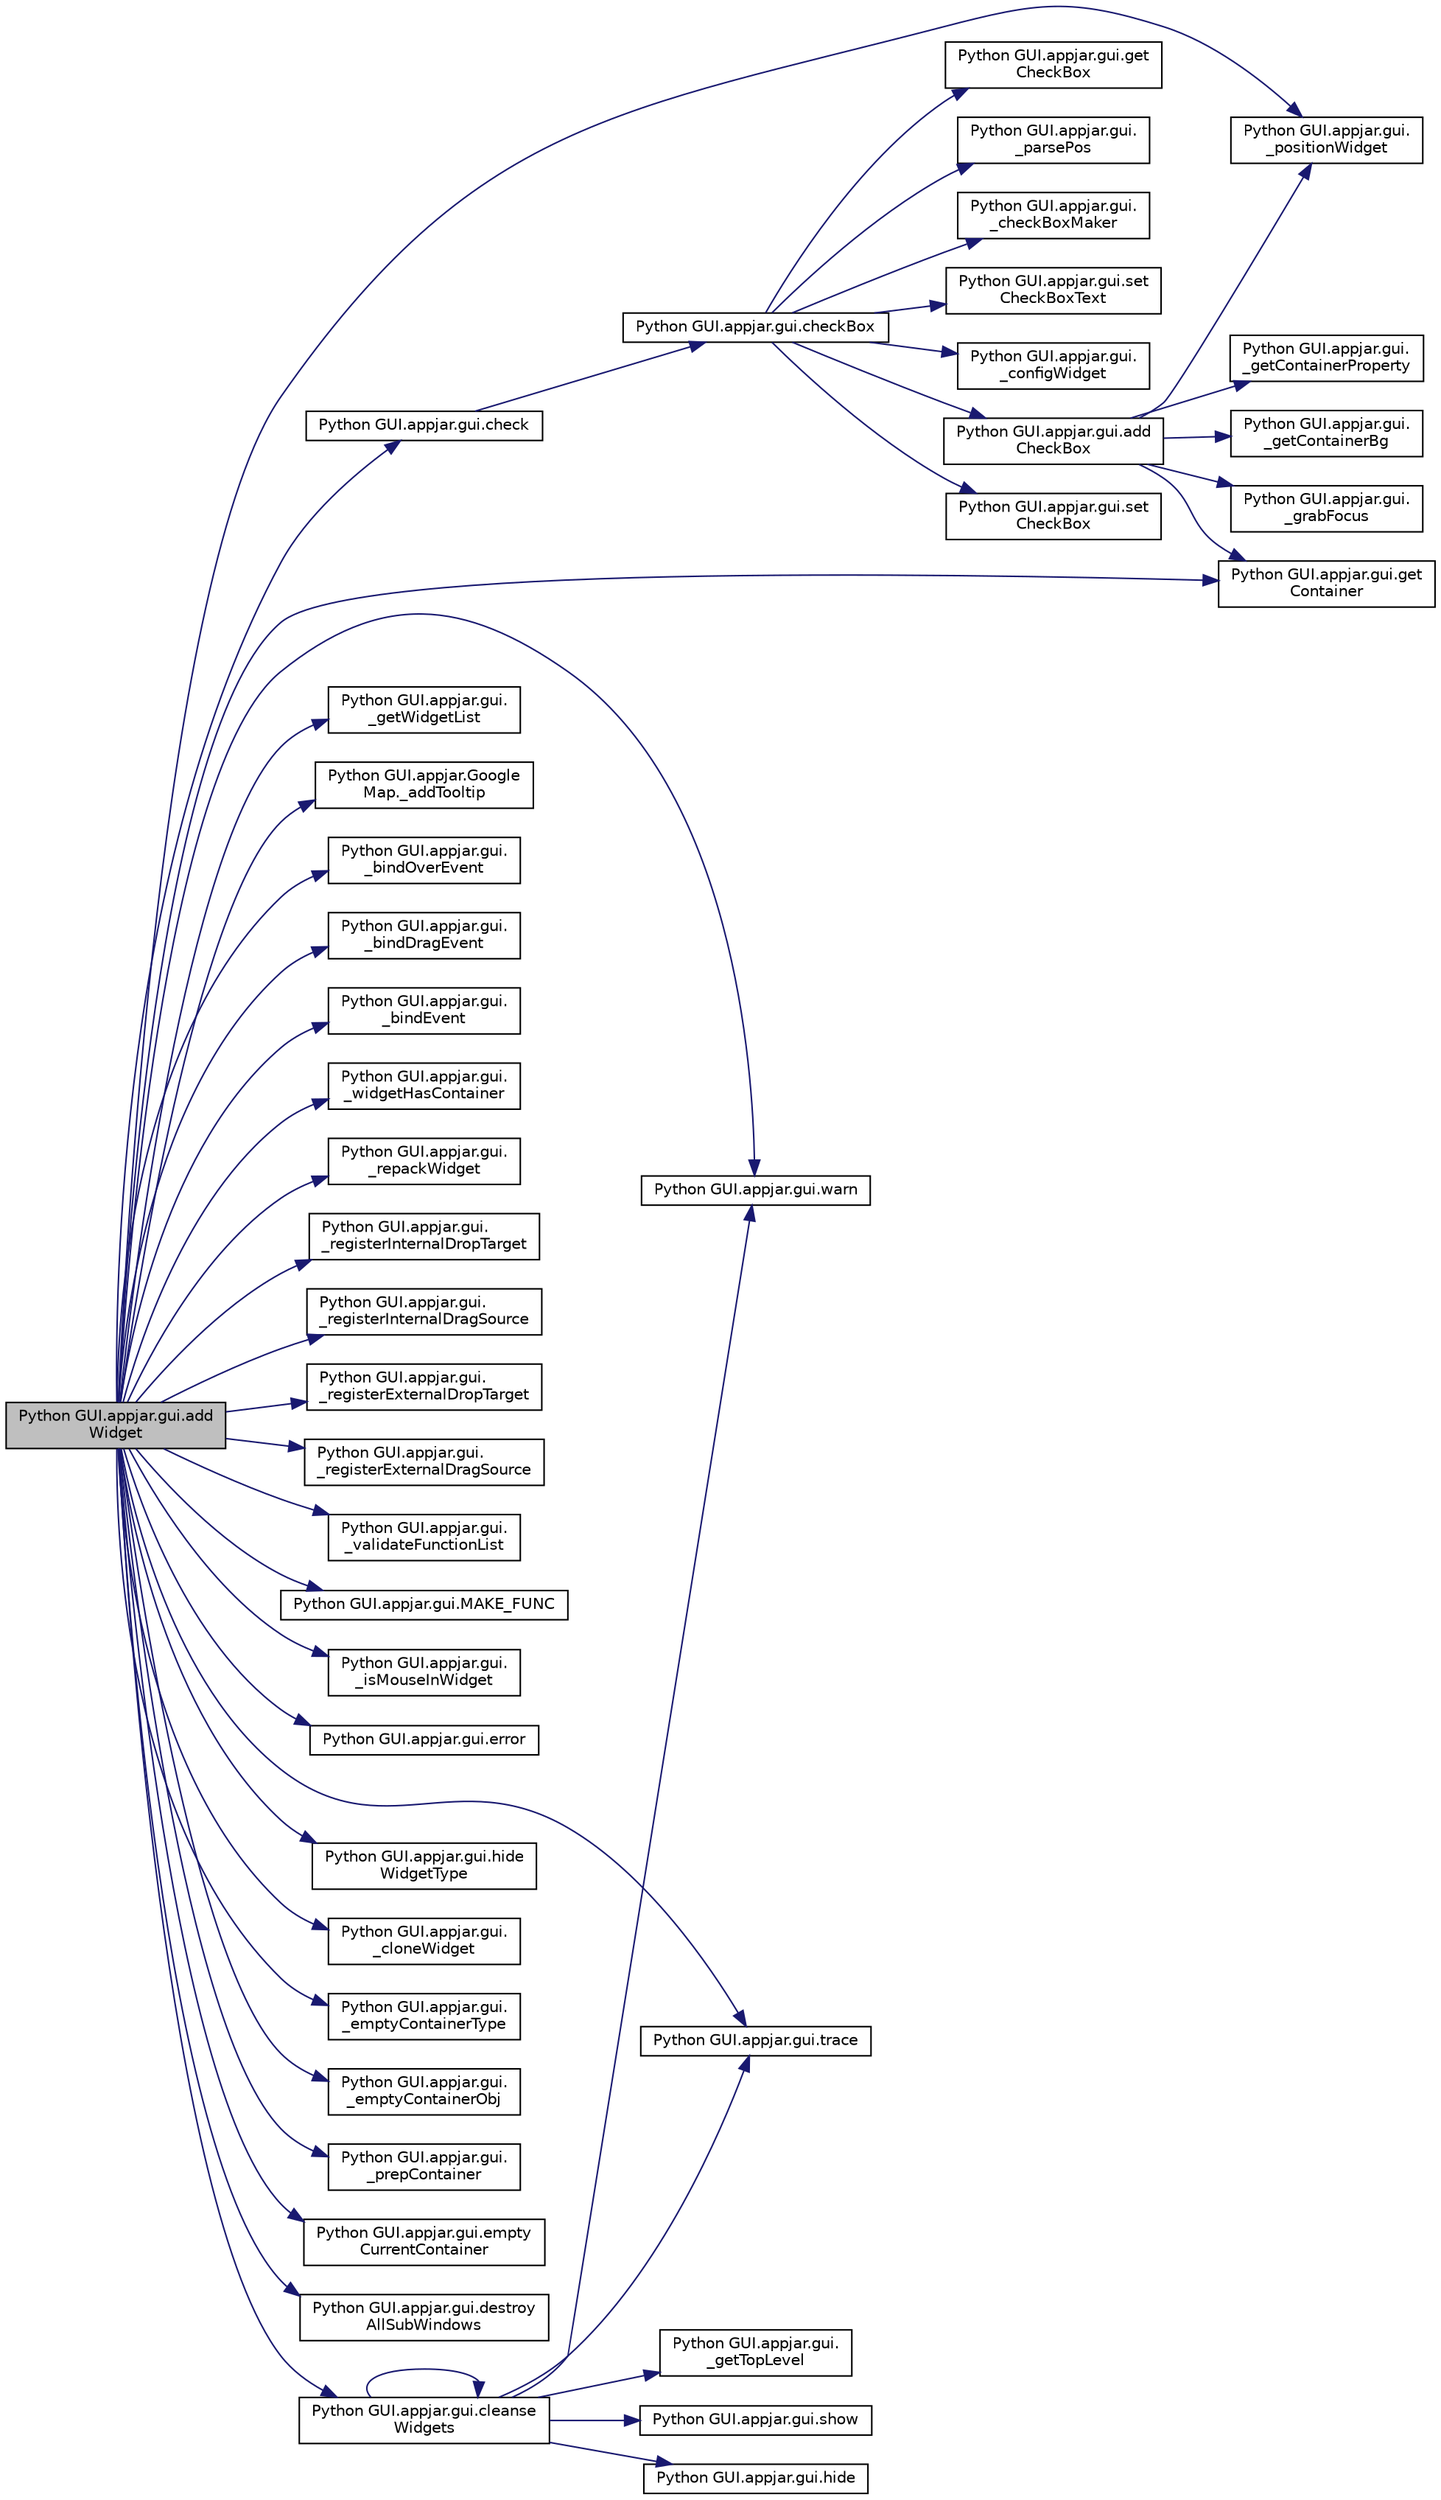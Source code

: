 digraph "Python GUI.appjar.gui.addWidget"
{
  edge [fontname="Helvetica",fontsize="10",labelfontname="Helvetica",labelfontsize="10"];
  node [fontname="Helvetica",fontsize="10",shape=record];
  rankdir="LR";
  Node778 [label="Python GUI.appjar.gui.add\lWidget",height=0.2,width=0.4,color="black", fillcolor="grey75", style="filled", fontcolor="black"];
  Node778 -> Node779 [color="midnightblue",fontsize="10",style="solid",fontname="Helvetica"];
  Node779 [label="Python GUI.appjar.gui.\l_positionWidget",height=0.2,width=0.4,color="black", fillcolor="white", style="filled",URL="$class_python_01_g_u_i_1_1appjar_1_1gui.html#a994cf4bbd47f434233271d3d8b0eb4c6"];
  Node778 -> Node780 [color="midnightblue",fontsize="10",style="solid",fontname="Helvetica"];
  Node780 [label="Python GUI.appjar.gui.check",height=0.2,width=0.4,color="black", fillcolor="white", style="filled",URL="$class_python_01_g_u_i_1_1appjar_1_1gui.html#a43194199f09702458bf7a01b1fb6585d"];
  Node780 -> Node781 [color="midnightblue",fontsize="10",style="solid",fontname="Helvetica"];
  Node781 [label="Python GUI.appjar.gui.checkBox",height=0.2,width=0.4,color="black", fillcolor="white", style="filled",URL="$class_python_01_g_u_i_1_1appjar_1_1gui.html#a6c76a3964eb53768a4c095ee46996b01"];
  Node781 -> Node782 [color="midnightblue",fontsize="10",style="solid",fontname="Helvetica"];
  Node782 [label="Python GUI.appjar.gui.set\lCheckBox",height=0.2,width=0.4,color="black", fillcolor="white", style="filled",URL="$class_python_01_g_u_i_1_1appjar_1_1gui.html#aa4610ef752b311f0d577d0f7ce399fc6"];
  Node781 -> Node783 [color="midnightblue",fontsize="10",style="solid",fontname="Helvetica"];
  Node783 [label="Python GUI.appjar.gui.get\lCheckBox",height=0.2,width=0.4,color="black", fillcolor="white", style="filled",URL="$class_python_01_g_u_i_1_1appjar_1_1gui.html#a60e67fd19adb7ae69b8fd3edbde007a7"];
  Node781 -> Node784 [color="midnightblue",fontsize="10",style="solid",fontname="Helvetica"];
  Node784 [label="Python GUI.appjar.gui.\l_parsePos",height=0.2,width=0.4,color="black", fillcolor="white", style="filled",URL="$class_python_01_g_u_i_1_1appjar_1_1gui.html#a1151185c82adc42b922797e38132c2ca",tooltip="FUNCTIONS for labels. "];
  Node781 -> Node785 [color="midnightblue",fontsize="10",style="solid",fontname="Helvetica"];
  Node785 [label="Python GUI.appjar.gui.\l_checkBoxMaker",height=0.2,width=0.4,color="black", fillcolor="white", style="filled",URL="$class_python_01_g_u_i_1_1appjar_1_1gui.html#a924171dbe5961c80aac64f7f9fc4f69d"];
  Node781 -> Node786 [color="midnightblue",fontsize="10",style="solid",fontname="Helvetica"];
  Node786 [label="Python GUI.appjar.gui.set\lCheckBoxText",height=0.2,width=0.4,color="black", fillcolor="white", style="filled",URL="$class_python_01_g_u_i_1_1appjar_1_1gui.html#a94c1c5fc849d5da2b353f46ab76e5c39"];
  Node781 -> Node787 [color="midnightblue",fontsize="10",style="solid",fontname="Helvetica"];
  Node787 [label="Python GUI.appjar.gui.\l_configWidget",height=0.2,width=0.4,color="black", fillcolor="white", style="filled",URL="$class_python_01_g_u_i_1_1appjar_1_1gui.html#a66b018474a855b26826b0580a7c40a9e"];
  Node781 -> Node788 [color="midnightblue",fontsize="10",style="solid",fontname="Helvetica"];
  Node788 [label="Python GUI.appjar.gui.add\lCheckBox",height=0.2,width=0.4,color="black", fillcolor="white", style="filled",URL="$class_python_01_g_u_i_1_1appjar_1_1gui.html#a3ff3e39fe6eb3d563f8cfd4bd8299903"];
  Node788 -> Node789 [color="midnightblue",fontsize="10",style="solid",fontname="Helvetica"];
  Node789 [label="Python GUI.appjar.gui.get\lContainer",height=0.2,width=0.4,color="black", fillcolor="white", style="filled",URL="$class_python_01_g_u_i_1_1appjar_1_1gui.html#aa89c83e95e3952f6cc39fc23dffa15ce"];
  Node788 -> Node790 [color="midnightblue",fontsize="10",style="solid",fontname="Helvetica"];
  Node790 [label="Python GUI.appjar.gui.\l_getContainerProperty",height=0.2,width=0.4,color="black", fillcolor="white", style="filled",URL="$class_python_01_g_u_i_1_1appjar_1_1gui.html#aa0cf90816634eb9855a518e37d864ec1"];
  Node788 -> Node791 [color="midnightblue",fontsize="10",style="solid",fontname="Helvetica"];
  Node791 [label="Python GUI.appjar.gui.\l_getContainerBg",height=0.2,width=0.4,color="black", fillcolor="white", style="filled",URL="$class_python_01_g_u_i_1_1appjar_1_1gui.html#a7ca2e28f0ccf3c5e00ca64676c496afd"];
  Node788 -> Node792 [color="midnightblue",fontsize="10",style="solid",fontname="Helvetica"];
  Node792 [label="Python GUI.appjar.gui.\l_grabFocus",height=0.2,width=0.4,color="black", fillcolor="white", style="filled",URL="$class_python_01_g_u_i_1_1appjar_1_1gui.html#a1250327630c10e3a669b5e3bb8a0fc14"];
  Node788 -> Node779 [color="midnightblue",fontsize="10",style="solid",fontname="Helvetica"];
  Node778 -> Node793 [color="midnightblue",fontsize="10",style="solid",fontname="Helvetica"];
  Node793 [label="Python GUI.appjar.gui.warn",height=0.2,width=0.4,color="black", fillcolor="white", style="filled",URL="$class_python_01_g_u_i_1_1appjar_1_1gui.html#aa0a271b0b17a802e6d7b598c12bcd930"];
  Node778 -> Node794 [color="midnightblue",fontsize="10",style="solid",fontname="Helvetica"];
  Node794 [label="Python GUI.appjar.gui.\l_getWidgetList",height=0.2,width=0.4,color="black", fillcolor="white", style="filled",URL="$class_python_01_g_u_i_1_1appjar_1_1gui.html#af9d8cc752e2e59ba4cace027775b68ca"];
  Node778 -> Node795 [color="midnightblue",fontsize="10",style="solid",fontname="Helvetica"];
  Node795 [label="Python GUI.appjar.Google\lMap._addTooltip",height=0.2,width=0.4,color="black", fillcolor="white", style="filled",URL="$class_python_01_g_u_i_1_1appjar_1_1_google_map.html#ae5589a9fa147091fb92526aee0f25186"];
  Node778 -> Node796 [color="midnightblue",fontsize="10",style="solid",fontname="Helvetica"];
  Node796 [label="Python GUI.appjar.gui.\l_bindOverEvent",height=0.2,width=0.4,color="black", fillcolor="white", style="filled",URL="$class_python_01_g_u_i_1_1appjar_1_1gui.html#a8820907f07f0b0c6e88f1925fd038db4"];
  Node778 -> Node797 [color="midnightblue",fontsize="10",style="solid",fontname="Helvetica"];
  Node797 [label="Python GUI.appjar.gui.\l_bindDragEvent",height=0.2,width=0.4,color="black", fillcolor="white", style="filled",URL="$class_python_01_g_u_i_1_1appjar_1_1gui.html#a172089938ae7bb437821add3e922bf84"];
  Node778 -> Node798 [color="midnightblue",fontsize="10",style="solid",fontname="Helvetica"];
  Node798 [label="Python GUI.appjar.gui.\l_bindEvent",height=0.2,width=0.4,color="black", fillcolor="white", style="filled",URL="$class_python_01_g_u_i_1_1appjar_1_1gui.html#a92fa8e71daa7a370135bee9bab0ad7a3"];
  Node778 -> Node799 [color="midnightblue",fontsize="10",style="solid",fontname="Helvetica"];
  Node799 [label="Python GUI.appjar.gui.\l_widgetHasContainer",height=0.2,width=0.4,color="black", fillcolor="white", style="filled",URL="$class_python_01_g_u_i_1_1appjar_1_1gui.html#a9bcccda1c8f2b5cbfbb484be00efb9b5",tooltip=" FUNCTION to hide/show/remove widgets. "];
  Node778 -> Node800 [color="midnightblue",fontsize="10",style="solid",fontname="Helvetica"];
  Node800 [label="Python GUI.appjar.gui.\l_repackWidget",height=0.2,width=0.4,color="black", fillcolor="white", style="filled",URL="$class_python_01_g_u_i_1_1appjar_1_1gui.html#ae4cc426819c8b5acb836c847c680ccc6"];
  Node778 -> Node801 [color="midnightblue",fontsize="10",style="solid",fontname="Helvetica"];
  Node801 [label="Python GUI.appjar.gui.\l_registerInternalDropTarget",height=0.2,width=0.4,color="black", fillcolor="white", style="filled",URL="$class_python_01_g_u_i_1_1appjar_1_1gui.html#a3a28313c57ecfdb0a3cb7e0fcde3349e"];
  Node778 -> Node802 [color="midnightblue",fontsize="10",style="solid",fontname="Helvetica"];
  Node802 [label="Python GUI.appjar.gui.\l_registerInternalDragSource",height=0.2,width=0.4,color="black", fillcolor="white", style="filled",URL="$class_python_01_g_u_i_1_1appjar_1_1gui.html#af69499e65ad8fcbd0026a0364b98cd08"];
  Node778 -> Node803 [color="midnightblue",fontsize="10",style="solid",fontname="Helvetica"];
  Node803 [label="Python GUI.appjar.gui.\l_registerExternalDropTarget",height=0.2,width=0.4,color="black", fillcolor="white", style="filled",URL="$class_python_01_g_u_i_1_1appjar_1_1gui.html#ab15af7c063a0d0e4a028196b33e036c6"];
  Node778 -> Node804 [color="midnightblue",fontsize="10",style="solid",fontname="Helvetica"];
  Node804 [label="Python GUI.appjar.gui.\l_registerExternalDragSource",height=0.2,width=0.4,color="black", fillcolor="white", style="filled",URL="$class_python_01_g_u_i_1_1appjar_1_1gui.html#ad438d54129a794b0db883621ff894ed7",tooltip="FUNCTIONS FOR UNIVERSAL DND. "];
  Node778 -> Node805 [color="midnightblue",fontsize="10",style="solid",fontname="Helvetica"];
  Node805 [label="Python GUI.appjar.gui.\l_validateFunctionList",height=0.2,width=0.4,color="black", fillcolor="white", style="filled",URL="$class_python_01_g_u_i_1_1appjar_1_1gui.html#a9843f7c15b065d205a6fe5bf8d9cec1c"];
  Node778 -> Node806 [color="midnightblue",fontsize="10",style="solid",fontname="Helvetica"];
  Node806 [label="Python GUI.appjar.gui.MAKE_FUNC",height=0.2,width=0.4,color="black", fillcolor="white", style="filled",URL="$class_python_01_g_u_i_1_1appjar_1_1gui.html#a1d2c0d0a475441a8f9208204ef3227a6",tooltip="FUNCTION for managing commands. "];
  Node778 -> Node807 [color="midnightblue",fontsize="10",style="solid",fontname="Helvetica"];
  Node807 [label="Python GUI.appjar.gui.\l_isMouseInWidget",height=0.2,width=0.4,color="black", fillcolor="white", style="filled",URL="$class_python_01_g_u_i_1_1appjar_1_1gui.html#a49c7552ae046a0d3d2f228b091d153cf"];
  Node778 -> Node808 [color="midnightblue",fontsize="10",style="solid",fontname="Helvetica"];
  Node808 [label="Python GUI.appjar.gui.error",height=0.2,width=0.4,color="black", fillcolor="white", style="filled",URL="$class_python_01_g_u_i_1_1appjar_1_1gui.html#af22f729601dae6a052666888083813af"];
  Node778 -> Node809 [color="midnightblue",fontsize="10",style="solid",fontname="Helvetica"];
  Node809 [label="Python GUI.appjar.gui.trace",height=0.2,width=0.4,color="black", fillcolor="white", style="filled",URL="$class_python_01_g_u_i_1_1appjar_1_1gui.html#a3e03bea05351523162ba28f136f1523c"];
  Node778 -> Node810 [color="midnightblue",fontsize="10",style="solid",fontname="Helvetica"];
  Node810 [label="Python GUI.appjar.gui.hide\lWidgetType",height=0.2,width=0.4,color="black", fillcolor="white", style="filled",URL="$class_python_01_g_u_i_1_1appjar_1_1gui.html#a185d87e1bc0ec466ad86d4544c2e650c"];
  Node778 -> Node789 [color="midnightblue",fontsize="10",style="solid",fontname="Helvetica"];
  Node778 -> Node811 [color="midnightblue",fontsize="10",style="solid",fontname="Helvetica"];
  Node811 [label="Python GUI.appjar.gui.\l_cloneWidget",height=0.2,width=0.4,color="black", fillcolor="white", style="filled",URL="$class_python_01_g_u_i_1_1appjar_1_1gui.html#ae1c8089b507677e81aa0249142d4c63a"];
  Node778 -> Node812 [color="midnightblue",fontsize="10",style="solid",fontname="Helvetica"];
  Node812 [label="Python GUI.appjar.gui.\l_emptyContainerType",height=0.2,width=0.4,color="black", fillcolor="white", style="filled",URL="$class_python_01_g_u_i_1_1appjar_1_1gui.html#a0f28648f1ebca926a63a002c551c2bb3"];
  Node778 -> Node813 [color="midnightblue",fontsize="10",style="solid",fontname="Helvetica"];
  Node813 [label="Python GUI.appjar.gui.\l_emptyContainerObj",height=0.2,width=0.4,color="black", fillcolor="white", style="filled",URL="$class_python_01_g_u_i_1_1appjar_1_1gui.html#a5478a51b7932d6e8579575d962688316"];
  Node778 -> Node814 [color="midnightblue",fontsize="10",style="solid",fontname="Helvetica"];
  Node814 [label="Python GUI.appjar.gui.\l_prepContainer",height=0.2,width=0.4,color="black", fillcolor="white", style="filled",URL="$class_python_01_g_u_i_1_1appjar_1_1gui.html#a8ae44d0d2ee3da534209d6f73bc2f13f",tooltip="FUNCTION to manage containers. "];
  Node778 -> Node815 [color="midnightblue",fontsize="10",style="solid",fontname="Helvetica"];
  Node815 [label="Python GUI.appjar.gui.empty\lCurrentContainer",height=0.2,width=0.4,color="black", fillcolor="white", style="filled",URL="$class_python_01_g_u_i_1_1appjar_1_1gui.html#a349ee206b43493b008e83422e02e1c1d"];
  Node778 -> Node816 [color="midnightblue",fontsize="10",style="solid",fontname="Helvetica"];
  Node816 [label="Python GUI.appjar.gui.destroy\lAllSubWindows",height=0.2,width=0.4,color="black", fillcolor="white", style="filled",URL="$class_python_01_g_u_i_1_1appjar_1_1gui.html#a7497ddb5f446fd24162fb62c47398a58"];
  Node778 -> Node817 [color="midnightblue",fontsize="10",style="solid",fontname="Helvetica"];
  Node817 [label="Python GUI.appjar.gui.cleanse\lWidgets",height=0.2,width=0.4,color="black", fillcolor="white", style="filled",URL="$class_python_01_g_u_i_1_1appjar_1_1gui.html#aa751a75c7035373fabac194cfb98cfc8",tooltip="END containers. "];
  Node817 -> Node817 [color="midnightblue",fontsize="10",style="solid",fontname="Helvetica"];
  Node817 -> Node793 [color="midnightblue",fontsize="10",style="solid",fontname="Helvetica"];
  Node817 -> Node809 [color="midnightblue",fontsize="10",style="solid",fontname="Helvetica"];
  Node817 -> Node818 [color="midnightblue",fontsize="10",style="solid",fontname="Helvetica"];
  Node818 [label="Python GUI.appjar.gui.\l_getTopLevel",height=0.2,width=0.4,color="black", fillcolor="white", style="filled",URL="$class_python_01_g_u_i_1_1appjar_1_1gui.html#a931a365190d4c36c4de0d6e37d54bb8d"];
  Node817 -> Node819 [color="midnightblue",fontsize="10",style="solid",fontname="Helvetica"];
  Node819 [label="Python GUI.appjar.gui.show",height=0.2,width=0.4,color="black", fillcolor="white", style="filled",URL="$class_python_01_g_u_i_1_1appjar_1_1gui.html#a9d9d885d88fba6f4307772735c225275"];
  Node817 -> Node820 [color="midnightblue",fontsize="10",style="solid",fontname="Helvetica"];
  Node820 [label="Python GUI.appjar.gui.hide",height=0.2,width=0.4,color="black", fillcolor="white", style="filled",URL="$class_python_01_g_u_i_1_1appjar_1_1gui.html#a755619ffe1612e25cfcaee814fb27e9a"];
}
